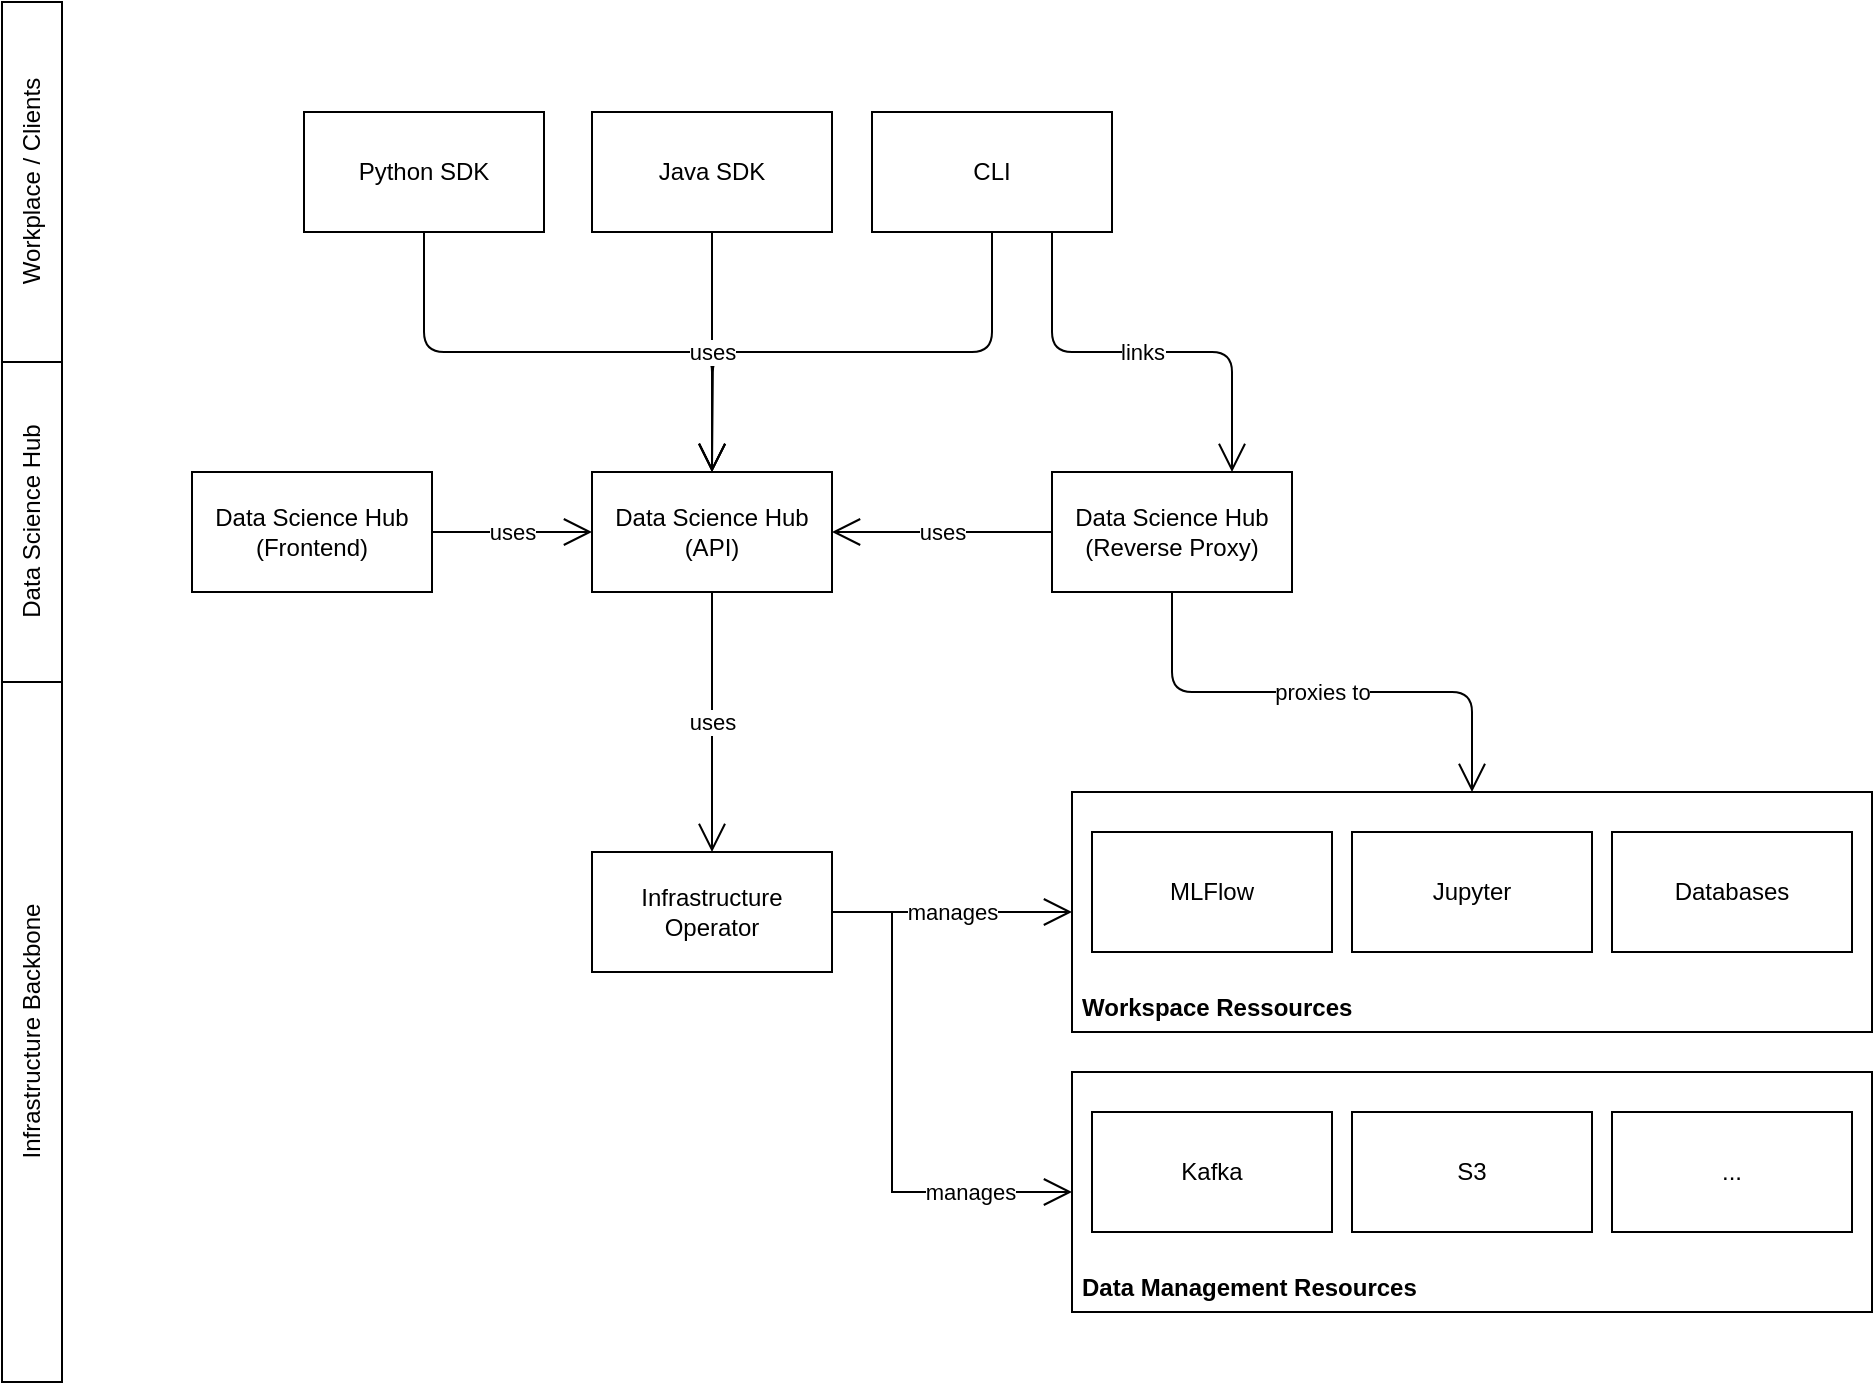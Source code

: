 <mxfile version="13.7.3" type="github"><diagram id="lLmAJto9tAKbwshgVXAz" name="Page-1"><mxGraphModel dx="1395" dy="902" grid="1" gridSize="10" guides="1" tooltips="1" connect="1" arrows="1" fold="1" page="1" pageScale="1" pageWidth="827" pageHeight="1169" math="0" shadow="0"><root><mxCell id="0"/><mxCell id="1" parent="0"/><mxCell id="UvBARWbvgGXTOTk6SY5K-27" value="Workspace Ressources" style="rounded=0;whiteSpace=wrap;html=1;verticalAlign=bottom;align=left;fontStyle=1;spacing=5;" vertex="1" parent="1"><mxGeometry x="570" y="470" width="400" height="120" as="geometry"/></mxCell><mxCell id="UvBARWbvgGXTOTk6SY5K-23" value="&lt;div&gt;uses&lt;/div&gt;" style="edgeStyle=orthogonalEdgeStyle;rounded=0;orthogonalLoop=1;jettySize=auto;html=1;exitX=0.5;exitY=1;exitDx=0;exitDy=0;entryX=0.5;entryY=0;entryDx=0;entryDy=0;endArrow=open;endFill=0;endSize=12;" edge="1" parent="1" source="UvBARWbvgGXTOTk6SY5K-4" target="UvBARWbvgGXTOTk6SY5K-22"><mxGeometry relative="1" as="geometry"/></mxCell><mxCell id="UvBARWbvgGXTOTk6SY5K-4" value="&lt;div&gt;Data Science Hub&lt;/div&gt;(API)" style="rounded=0;whiteSpace=wrap;html=1;" vertex="1" parent="1"><mxGeometry x="330" y="310" width="120" height="60" as="geometry"/></mxCell><mxCell id="UvBARWbvgGXTOTk6SY5K-5" value="&lt;div&gt;Data Science Hub&lt;/div&gt;(Frontend)" style="rounded=0;whiteSpace=wrap;html=1;" vertex="1" parent="1"><mxGeometry x="130" y="310" width="120" height="60" as="geometry"/></mxCell><mxCell id="UvBARWbvgGXTOTk6SY5K-6" value="&lt;div&gt;Data Science Hub&lt;/div&gt;(Reverse Proxy)" style="rounded=0;whiteSpace=wrap;html=1;" vertex="1" parent="1"><mxGeometry x="560" y="310" width="120" height="60" as="geometry"/></mxCell><mxCell id="UvBARWbvgGXTOTk6SY5K-7" value="&lt;div&gt;uses&lt;/div&gt;" style="endArrow=open;endFill=1;endSize=12;html=1;exitX=1;exitY=0.5;exitDx=0;exitDy=0;entryX=0;entryY=0.5;entryDx=0;entryDy=0;" edge="1" parent="1" source="UvBARWbvgGXTOTk6SY5K-5" target="UvBARWbvgGXTOTk6SY5K-4"><mxGeometry width="160" relative="1" as="geometry"><mxPoint x="420" y="500" as="sourcePoint"/><mxPoint x="580" y="500" as="targetPoint"/></mxGeometry></mxCell><mxCell id="UvBARWbvgGXTOTk6SY5K-8" value="uses" style="endArrow=open;endFill=1;endSize=12;html=1;exitX=0;exitY=0.5;exitDx=0;exitDy=0;entryX=1;entryY=0.5;entryDx=0;entryDy=0;" edge="1" parent="1" source="UvBARWbvgGXTOTk6SY5K-6" target="UvBARWbvgGXTOTk6SY5K-4"><mxGeometry width="160" relative="1" as="geometry"><mxPoint x="260" y="350" as="sourcePoint"/><mxPoint x="340" y="350" as="targetPoint"/></mxGeometry></mxCell><mxCell id="UvBARWbvgGXTOTk6SY5K-9" value="Python SDK" style="rounded=0;whiteSpace=wrap;html=1;" vertex="1" parent="1"><mxGeometry x="186" y="130" width="120" height="60" as="geometry"/></mxCell><mxCell id="UvBARWbvgGXTOTk6SY5K-10" value="Java SDK" style="rounded=0;whiteSpace=wrap;html=1;" vertex="1" parent="1"><mxGeometry x="330" y="130" width="120" height="60" as="geometry"/></mxCell><mxCell id="UvBARWbvgGXTOTk6SY5K-11" value="CLI" style="rounded=0;whiteSpace=wrap;html=1;" vertex="1" parent="1"><mxGeometry x="470" y="130" width="120" height="60" as="geometry"/></mxCell><mxCell id="UvBARWbvgGXTOTk6SY5K-12" value="" style="endArrow=open;endFill=1;endSize=12;html=1;exitX=0.5;exitY=1;exitDx=0;exitDy=0;entryX=0.5;entryY=0;entryDx=0;entryDy=0;edgeStyle=orthogonalEdgeStyle;" edge="1" parent="1" source="UvBARWbvgGXTOTk6SY5K-9" target="UvBARWbvgGXTOTk6SY5K-4"><mxGeometry width="160" relative="1" as="geometry"><mxPoint x="260" y="310" as="sourcePoint"/><mxPoint x="340" y="310" as="targetPoint"/></mxGeometry></mxCell><mxCell id="UvBARWbvgGXTOTk6SY5K-13" value="" style="endArrow=open;endFill=1;endSize=12;html=1;exitX=0.5;exitY=1;exitDx=0;exitDy=0;edgeStyle=orthogonalEdgeStyle;" edge="1" parent="1" source="UvBARWbvgGXTOTk6SY5K-11"><mxGeometry width="160" relative="1" as="geometry"><mxPoint x="256" y="200" as="sourcePoint"/><mxPoint x="390" y="310" as="targetPoint"/></mxGeometry></mxCell><mxCell id="UvBARWbvgGXTOTk6SY5K-16" value="&lt;div&gt;uses&lt;/div&gt;" style="endArrow=open;endFill=1;endSize=12;html=1;exitX=0.5;exitY=1;exitDx=0;exitDy=0;entryX=0.5;entryY=0;entryDx=0;entryDy=0;" edge="1" parent="1" source="UvBARWbvgGXTOTk6SY5K-10" target="UvBARWbvgGXTOTk6SY5K-4"><mxGeometry width="160" relative="1" as="geometry"><mxPoint x="260" y="310" as="sourcePoint"/><mxPoint x="340" y="310" as="targetPoint"/></mxGeometry></mxCell><mxCell id="UvBARWbvgGXTOTk6SY5K-19" value="links" style="endArrow=open;endFill=1;endSize=12;html=1;exitX=0.75;exitY=1;exitDx=0;exitDy=0;entryX=0.75;entryY=0;entryDx=0;entryDy=0;edgeStyle=orthogonalEdgeStyle;" edge="1" parent="1" source="UvBARWbvgGXTOTk6SY5K-11" target="UvBARWbvgGXTOTk6SY5K-6"><mxGeometry width="160" relative="1" as="geometry"><mxPoint x="260" y="310" as="sourcePoint"/><mxPoint x="340" y="310" as="targetPoint"/></mxGeometry></mxCell><mxCell id="UvBARWbvgGXTOTk6SY5K-20" value="Workplace / Clients" style="html=1;rotation=-90;" vertex="1" parent="1"><mxGeometry x="-40" y="150" width="180" height="30" as="geometry"/></mxCell><mxCell id="UvBARWbvgGXTOTk6SY5K-21" value="Data Science Hub" style="html=1;rotation=-90;" vertex="1" parent="1"><mxGeometry x="-30" y="320" width="160" height="30" as="geometry"/></mxCell><mxCell id="UvBARWbvgGXTOTk6SY5K-22" value="Infrastructure Operator" style="rounded=0;whiteSpace=wrap;html=1;" vertex="1" parent="1"><mxGeometry x="330" y="500" width="120" height="60" as="geometry"/></mxCell><mxCell id="UvBARWbvgGXTOTk6SY5K-26" value="Jupyter" style="rounded=0;whiteSpace=wrap;html=1;" vertex="1" parent="1"><mxGeometry x="710" y="490" width="120" height="60" as="geometry"/></mxCell><mxCell id="UvBARWbvgGXTOTk6SY5K-24" value="MLFlow" style="rounded=0;whiteSpace=wrap;html=1;" vertex="1" parent="1"><mxGeometry x="580" y="490" width="120" height="60" as="geometry"/></mxCell><mxCell id="UvBARWbvgGXTOTk6SY5K-28" value="Databases" style="rounded=0;whiteSpace=wrap;html=1;" vertex="1" parent="1"><mxGeometry x="840" y="490" width="120" height="60" as="geometry"/></mxCell><mxCell id="UvBARWbvgGXTOTk6SY5K-29" value="proxies to" style="endArrow=open;endFill=1;endSize=12;html=1;exitX=0.5;exitY=1;exitDx=0;exitDy=0;entryX=0.5;entryY=0;entryDx=0;entryDy=0;edgeStyle=orthogonalEdgeStyle;" edge="1" parent="1" source="UvBARWbvgGXTOTk6SY5K-6" target="UvBARWbvgGXTOTk6SY5K-27"><mxGeometry width="160" relative="1" as="geometry"><mxPoint x="570" y="350" as="sourcePoint"/><mxPoint x="460" y="350" as="targetPoint"/></mxGeometry></mxCell><mxCell id="UvBARWbvgGXTOTk6SY5K-30" value="manages" style="edgeStyle=orthogonalEdgeStyle;rounded=0;orthogonalLoop=1;jettySize=auto;html=1;exitX=1;exitY=0.5;exitDx=0;exitDy=0;entryX=0;entryY=0.5;entryDx=0;entryDy=0;endArrow=open;endFill=0;endSize=12;" edge="1" parent="1" source="UvBARWbvgGXTOTk6SY5K-22" target="UvBARWbvgGXTOTk6SY5K-27"><mxGeometry relative="1" as="geometry"><mxPoint x="400" y="380" as="sourcePoint"/><mxPoint x="400" y="480" as="targetPoint"/></mxGeometry></mxCell><mxCell id="UvBARWbvgGXTOTk6SY5K-31" value="Data Management Resources" style="rounded=0;whiteSpace=wrap;html=1;verticalAlign=bottom;align=left;fontStyle=1;spacing=5;" vertex="1" parent="1"><mxGeometry x="570" y="610" width="400" height="120" as="geometry"/></mxCell><mxCell id="UvBARWbvgGXTOTk6SY5K-32" value="Kafka" style="rounded=0;whiteSpace=wrap;html=1;" vertex="1" parent="1"><mxGeometry x="580" y="630" width="120" height="60" as="geometry"/></mxCell><mxCell id="UvBARWbvgGXTOTk6SY5K-33" value="S3" style="rounded=0;whiteSpace=wrap;html=1;" vertex="1" parent="1"><mxGeometry x="710" y="630" width="120" height="60" as="geometry"/></mxCell><mxCell id="UvBARWbvgGXTOTk6SY5K-34" value="..." style="rounded=0;whiteSpace=wrap;html=1;" vertex="1" parent="1"><mxGeometry x="840" y="630" width="120" height="60" as="geometry"/></mxCell><mxCell id="UvBARWbvgGXTOTk6SY5K-35" value="manages" style="edgeStyle=orthogonalEdgeStyle;rounded=0;orthogonalLoop=1;jettySize=auto;html=1;entryX=0;entryY=0.5;entryDx=0;entryDy=0;endArrow=open;endFill=0;endSize=12;exitX=1;exitY=0.5;exitDx=0;exitDy=0;" edge="1" parent="1" source="UvBARWbvgGXTOTk6SY5K-22" target="UvBARWbvgGXTOTk6SY5K-31"><mxGeometry x="0.615" relative="1" as="geometry"><mxPoint x="410" y="640" as="sourcePoint"/><mxPoint x="580" y="540" as="targetPoint"/><Array as="points"><mxPoint x="480" y="530"/><mxPoint x="480" y="670"/></Array><mxPoint x="-1" as="offset"/></mxGeometry></mxCell><mxCell id="UvBARWbvgGXTOTk6SY5K-37" value="&lt;div&gt;Infrastructure Backbone&lt;/div&gt;" style="html=1;rotation=-90;" vertex="1" parent="1"><mxGeometry x="-125" y="575" width="350" height="30" as="geometry"/></mxCell></root></mxGraphModel></diagram></mxfile>